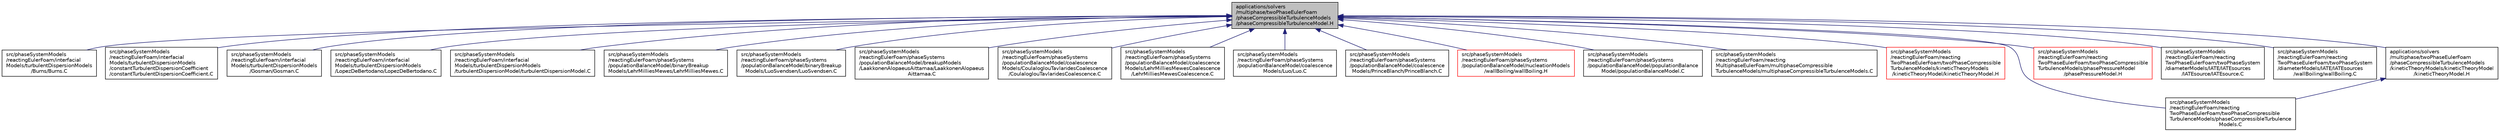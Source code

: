 digraph "applications/solvers/multiphase/twoPhaseEulerFoam/phaseCompressibleTurbulenceModels/phaseCompressibleTurbulenceModel.H"
{
  bgcolor="transparent";
  edge [fontname="Helvetica",fontsize="10",labelfontname="Helvetica",labelfontsize="10"];
  node [fontname="Helvetica",fontsize="10",shape=record];
  Node1 [label="applications/solvers\l/multiphase/twoPhaseEulerFoam\l/phaseCompressibleTurbulenceModels\l/phaseCompressibleTurbulenceModel.H",height=0.2,width=0.4,color="black", fillcolor="grey75", style="filled" fontcolor="black"];
  Node1 -> Node2 [dir="back",color="midnightblue",fontsize="10",style="solid",fontname="Helvetica"];
  Node2 [label="src/phaseSystemModels\l/reactingEulerFoam/interfacial\lModels/turbulentDispersionModels\l/Burns/Burns.C",height=0.2,width=0.4,color="black",URL="$src_2phaseSystemModels_2reactingEulerFoam_2interfacialModels_2turbulentDispersionModels_2Burns_2Burns_8C.html"];
  Node1 -> Node3 [dir="back",color="midnightblue",fontsize="10",style="solid",fontname="Helvetica"];
  Node3 [label="src/phaseSystemModels\l/reactingEulerFoam/interfacial\lModels/turbulentDispersionModels\l/constantTurbulentDispersionCoefficient\l/constantTurbulentDispersionCoefficient.C",height=0.2,width=0.4,color="black",URL="$src_2phaseSystemModels_2reactingEulerFoam_2interfacialModels_2turbulentDispersionModels_2constanbce951f43f4482fbd867e0769ca13b8d.html"];
  Node1 -> Node4 [dir="back",color="midnightblue",fontsize="10",style="solid",fontname="Helvetica"];
  Node4 [label="src/phaseSystemModels\l/reactingEulerFoam/interfacial\lModels/turbulentDispersionModels\l/Gosman/Gosman.C",height=0.2,width=0.4,color="black",URL="$src_2phaseSystemModels_2reactingEulerFoam_2interfacialModels_2turbulentDispersionModels_2Gosman_2Gosman_8C.html"];
  Node1 -> Node5 [dir="back",color="midnightblue",fontsize="10",style="solid",fontname="Helvetica"];
  Node5 [label="src/phaseSystemModels\l/reactingEulerFoam/interfacial\lModels/turbulentDispersionModels\l/LopezDeBertodano/LopezDeBertodano.C",height=0.2,width=0.4,color="black",URL="$src_2phaseSystemModels_2reactingEulerFoam_2interfacialModels_2turbulentDispersionModels_2LopezDeBertodano_2LopezDeBertodano_8C.html"];
  Node1 -> Node6 [dir="back",color="midnightblue",fontsize="10",style="solid",fontname="Helvetica"];
  Node6 [label="src/phaseSystemModels\l/reactingEulerFoam/interfacial\lModels/turbulentDispersionModels\l/turbulentDispersionModel/turbulentDispersionModel.C",height=0.2,width=0.4,color="black",URL="$src_2phaseSystemModels_2reactingEulerFoam_2interfacialModels_2turbulentDispersionModels_2turbule06024e0267c1ce8c4e67d6c50759fe4d.html"];
  Node1 -> Node7 [dir="back",color="midnightblue",fontsize="10",style="solid",fontname="Helvetica"];
  Node7 [label="src/phaseSystemModels\l/reactingEulerFoam/phaseSystems\l/populationBalanceModel/binaryBreakup\lModels/LehrMilliesMewes/LehrMilliesMewes.C",height=0.2,width=0.4,color="black",URL="$LehrMilliesMewes_8C.html"];
  Node1 -> Node8 [dir="back",color="midnightblue",fontsize="10",style="solid",fontname="Helvetica"];
  Node8 [label="src/phaseSystemModels\l/reactingEulerFoam/phaseSystems\l/populationBalanceModel/binaryBreakup\lModels/LuoSvendsen/LuoSvendsen.C",height=0.2,width=0.4,color="black",URL="$LuoSvendsen_8C.html"];
  Node1 -> Node9 [dir="back",color="midnightblue",fontsize="10",style="solid",fontname="Helvetica"];
  Node9 [label="src/phaseSystemModels\l/reactingEulerFoam/phaseSystems\l/populationBalanceModel/breakupModels\l/LaakkonenAlopaeusAittamaa/LaakkonenAlopaeus\lAittamaa.C",height=0.2,width=0.4,color="black",URL="$LaakkonenAlopaeusAittamaa_8C.html"];
  Node1 -> Node10 [dir="back",color="midnightblue",fontsize="10",style="solid",fontname="Helvetica"];
  Node10 [label="src/phaseSystemModels\l/reactingEulerFoam/phaseSystems\l/populationBalanceModel/coalescence\lModels/CoulaloglouTavlaridesCoalescence\l/CoulaloglouTavlaridesCoalescence.C",height=0.2,width=0.4,color="black",URL="$CoulaloglouTavlaridesCoalescence_8C.html"];
  Node1 -> Node11 [dir="back",color="midnightblue",fontsize="10",style="solid",fontname="Helvetica"];
  Node11 [label="src/phaseSystemModels\l/reactingEulerFoam/phaseSystems\l/populationBalanceModel/coalescence\lModels/LehrMilliesMewesCoalescence\l/LehrMilliesMewesCoalescence.C",height=0.2,width=0.4,color="black",URL="$LehrMilliesMewesCoalescence_8C.html"];
  Node1 -> Node12 [dir="back",color="midnightblue",fontsize="10",style="solid",fontname="Helvetica"];
  Node12 [label="src/phaseSystemModels\l/reactingEulerFoam/phaseSystems\l/populationBalanceModel/coalescence\lModels/Luo/Luo.C",height=0.2,width=0.4,color="black",URL="$Luo_8C.html"];
  Node1 -> Node13 [dir="back",color="midnightblue",fontsize="10",style="solid",fontname="Helvetica"];
  Node13 [label="src/phaseSystemModels\l/reactingEulerFoam/phaseSystems\l/populationBalanceModel/coalescence\lModels/PrinceBlanch/PrinceBlanch.C",height=0.2,width=0.4,color="black",URL="$PrinceBlanch_8C.html"];
  Node1 -> Node14 [dir="back",color="midnightblue",fontsize="10",style="solid",fontname="Helvetica"];
  Node14 [label="src/phaseSystemModels\l/reactingEulerFoam/phaseSystems\l/populationBalanceModel/nucleationModels\l/wallBoiling/wallBoiling.H",height=0.2,width=0.4,color="red",URL="$phaseSystems_2populationBalanceModel_2nucleationModels_2wallBoiling_2wallBoiling_8H.html"];
  Node1 -> Node15 [dir="back",color="midnightblue",fontsize="10",style="solid",fontname="Helvetica"];
  Node15 [label="src/phaseSystemModels\l/reactingEulerFoam/phaseSystems\l/populationBalanceModel/populationBalance\lModel/populationBalanceModel.C",height=0.2,width=0.4,color="black",URL="$populationBalanceModel_8C.html"];
  Node1 -> Node16 [dir="back",color="midnightblue",fontsize="10",style="solid",fontname="Helvetica"];
  Node16 [label="src/phaseSystemModels\l/reactingEulerFoam/reacting\lMultiphaseEulerFoam/multiphaseCompressible\lTurbulenceModels/multiphaseCompressibleTurbulenceModels.C",height=0.2,width=0.4,color="black",URL="$multiphaseCompressibleTurbulenceModels_8C.html"];
  Node1 -> Node17 [dir="back",color="midnightblue",fontsize="10",style="solid",fontname="Helvetica"];
  Node17 [label="src/phaseSystemModels\l/reactingEulerFoam/reacting\lTwoPhaseEulerFoam/twoPhaseCompressible\lTurbulenceModels/kineticTheoryModels\l/kineticTheoryModel/kineticTheoryModel.H",height=0.2,width=0.4,color="red",URL="$src_2phaseSystemModels_2reactingEulerFoam_2reactingTwoPhaseEulerFoam_2twoPhaseCompressibleTurbul4dc7b49822909ddab20081901569db1a.html"];
  Node1 -> Node18 [dir="back",color="midnightblue",fontsize="10",style="solid",fontname="Helvetica"];
  Node18 [label="src/phaseSystemModels\l/reactingEulerFoam/reacting\lTwoPhaseEulerFoam/twoPhaseCompressible\lTurbulenceModels/phaseCompressibleTurbulence\lModels.C",height=0.2,width=0.4,color="black",URL="$src_2phaseSystemModels_2reactingEulerFoam_2reactingTwoPhaseEulerFoam_2twoPhaseCompressibleTurbule9fdb0a58dd044d46cdce3a089a942f1.html"];
  Node1 -> Node19 [dir="back",color="midnightblue",fontsize="10",style="solid",fontname="Helvetica"];
  Node19 [label="src/phaseSystemModels\l/reactingEulerFoam/reacting\lTwoPhaseEulerFoam/twoPhaseCompressible\lTurbulenceModels/phasePressureModel\l/phasePressureModel.H",height=0.2,width=0.4,color="red",URL="$src_2phaseSystemModels_2reactingEulerFoam_2reactingTwoPhaseEulerFoam_2twoPhaseCompressibleTurbul4bc870fbdaddacf85714fff03addf0be.html"];
  Node1 -> Node20 [dir="back",color="midnightblue",fontsize="10",style="solid",fontname="Helvetica"];
  Node20 [label="src/phaseSystemModels\l/reactingEulerFoam/reacting\lTwoPhaseEulerFoam/twoPhaseSystem\l/diameterModels/IATE/IATEsources\l/IATEsource/IATEsource.C",height=0.2,width=0.4,color="black",URL="$src_2phaseSystemModels_2reactingEulerFoam_2reactingTwoPhaseEulerFoam_2twoPhaseSystem_2diameterMoe3f9cfaaeb3eb47e5285a909ba665d98.html"];
  Node1 -> Node21 [dir="back",color="midnightblue",fontsize="10",style="solid",fontname="Helvetica"];
  Node21 [label="src/phaseSystemModels\l/reactingEulerFoam/reacting\lTwoPhaseEulerFoam/twoPhaseSystem\l/diameterModels/IATE/IATEsources\l/wallBoiling/wallBoiling.C",height=0.2,width=0.4,color="black",URL="$reactingTwoPhaseEulerFoam_2twoPhaseSystem_2diameterModels_2IATE_2IATEsources_2wallBoiling_2wallBoiling_8C.html"];
  Node1 -> Node22 [dir="back",color="midnightblue",fontsize="10",style="solid",fontname="Helvetica"];
  Node22 [label="applications/solvers\l/multiphase/twoPhaseEulerFoam\l/phaseCompressibleTurbulenceModels\l/kineticTheoryModels/kineticTheoryModel\l/kineticTheoryModel.H",height=0.2,width=0.4,color="black",URL="$applications_2solvers_2multiphase_2twoPhaseEulerFoam_2phaseCompressibleTurbulenceModels_2kinetic844d74a568ffe0746419f938e943580c.html"];
  Node22 -> Node18 [dir="back",color="midnightblue",fontsize="10",style="solid",fontname="Helvetica"];
}
